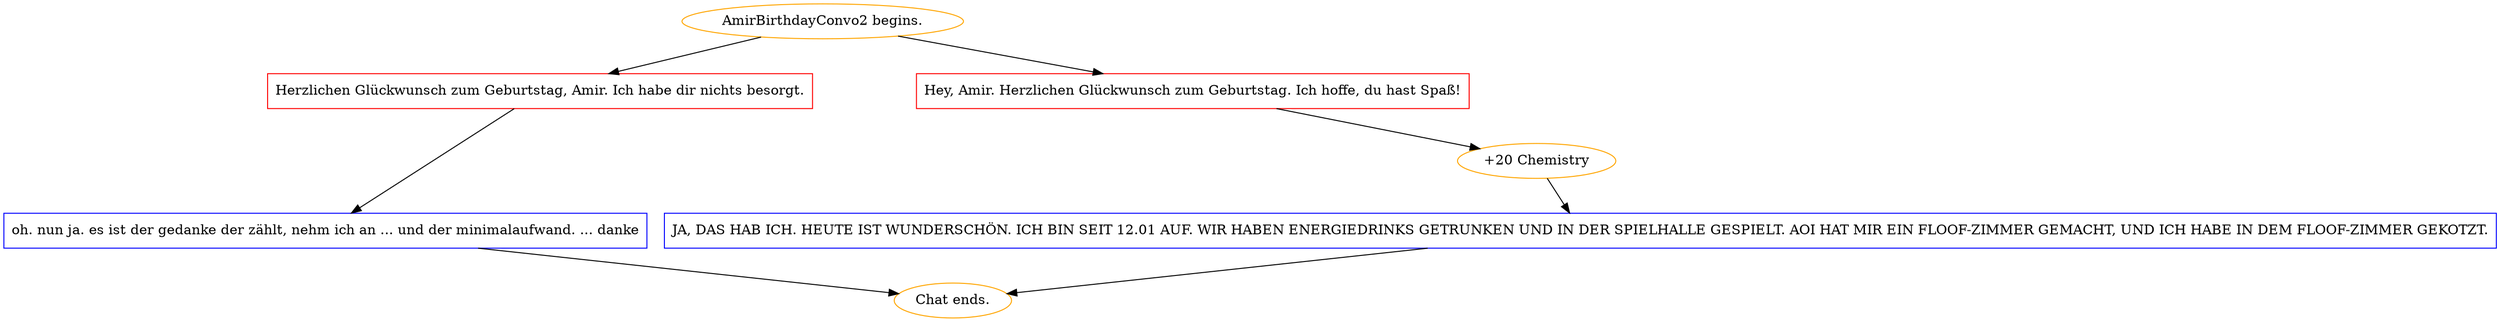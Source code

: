 digraph {
	"AmirBirthdayConvo2 begins." [color=orange];
		"AmirBirthdayConvo2 begins." -> j168774560;
		"AmirBirthdayConvo2 begins." -> j3376111297;
	j168774560 [label="Herzlichen Glückwunsch zum Geburtstag, Amir. Ich habe dir nichts besorgt.",shape=box,color=red];
		j168774560 -> j3051349933;
	j3376111297 [label="Hey, Amir. Herzlichen Glückwunsch zum Geburtstag. Ich hoffe, du hast Spaß!",shape=box,color=red];
		j3376111297 -> j2285175643;
	j3051349933 [label="oh. nun ja. es ist der gedanke der zählt, nehm ich an ... und der minimalaufwand. ... danke",shape=box,color=blue];
		j3051349933 -> "Chat ends.";
	j2285175643 [label="+20 Chemistry",color=orange];
		j2285175643 -> j1131374431;
	"Chat ends." [color=orange];
	j1131374431 [label="JA, DAS HAB ICH. HEUTE IST WUNDERSCHÖN. ICH BIN SEIT 12.01 AUF. WIR HABEN ENERGIEDRINKS GETRUNKEN UND IN DER SPIELHALLE GESPIELT. AOI HAT MIR EIN FLOOF-ZIMMER GEMACHT, UND ICH HABE IN DEM FLOOF-ZIMMER GEKOTZT.",shape=box,color=blue];
		j1131374431 -> "Chat ends.";
}
